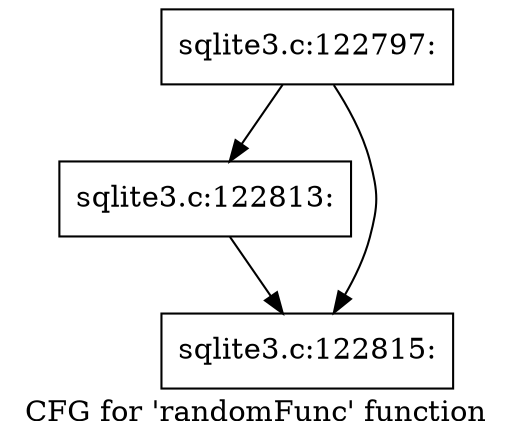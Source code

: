 digraph "CFG for 'randomFunc' function" {
	label="CFG for 'randomFunc' function";

	Node0x55c0f61da540 [shape=record,label="{sqlite3.c:122797:}"];
	Node0x55c0f61da540 -> Node0x55c0f87e2cf0;
	Node0x55c0f61da540 -> Node0x55c0f87e2d40;
	Node0x55c0f87e2cf0 [shape=record,label="{sqlite3.c:122813:}"];
	Node0x55c0f87e2cf0 -> Node0x55c0f87e2d40;
	Node0x55c0f87e2d40 [shape=record,label="{sqlite3.c:122815:}"];
}
